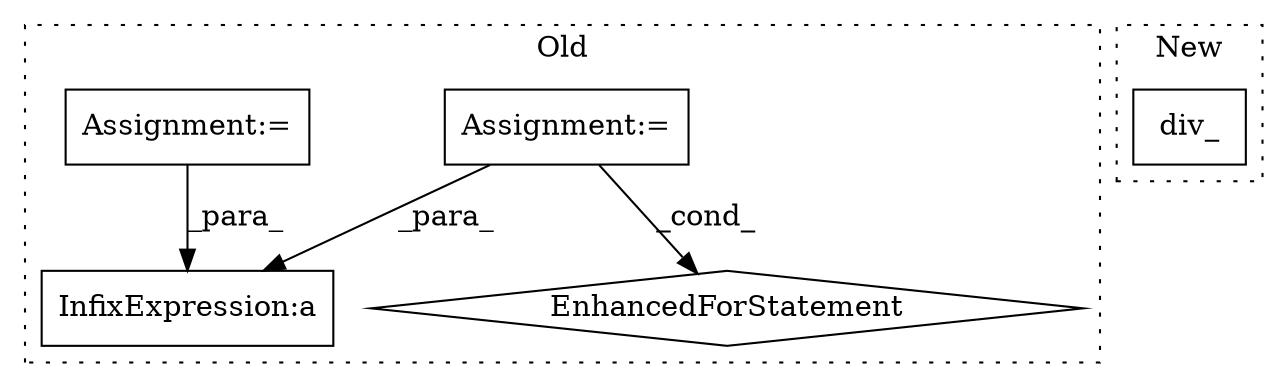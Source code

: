 digraph G {
subgraph cluster0 {
1 [label="EnhancedForStatement" a="70" s="614,686" l="53,2" shape="diamond"];
3 [label="Assignment:=" a="7" s="614,686" l="53,2" shape="box"];
4 [label="InfixExpression:a" a="27" s="827" l="3" shape="box"];
5 [label="Assignment:=" a="7" s="600" l="1" shape="box"];
label = "Old";
style="dotted";
}
subgraph cluster1 {
2 [label="div_" a="32" s="359,382" l="5,1" shape="box"];
label = "New";
style="dotted";
}
3 -> 1 [label="_cond_"];
3 -> 4 [label="_para_"];
5 -> 4 [label="_para_"];
}
